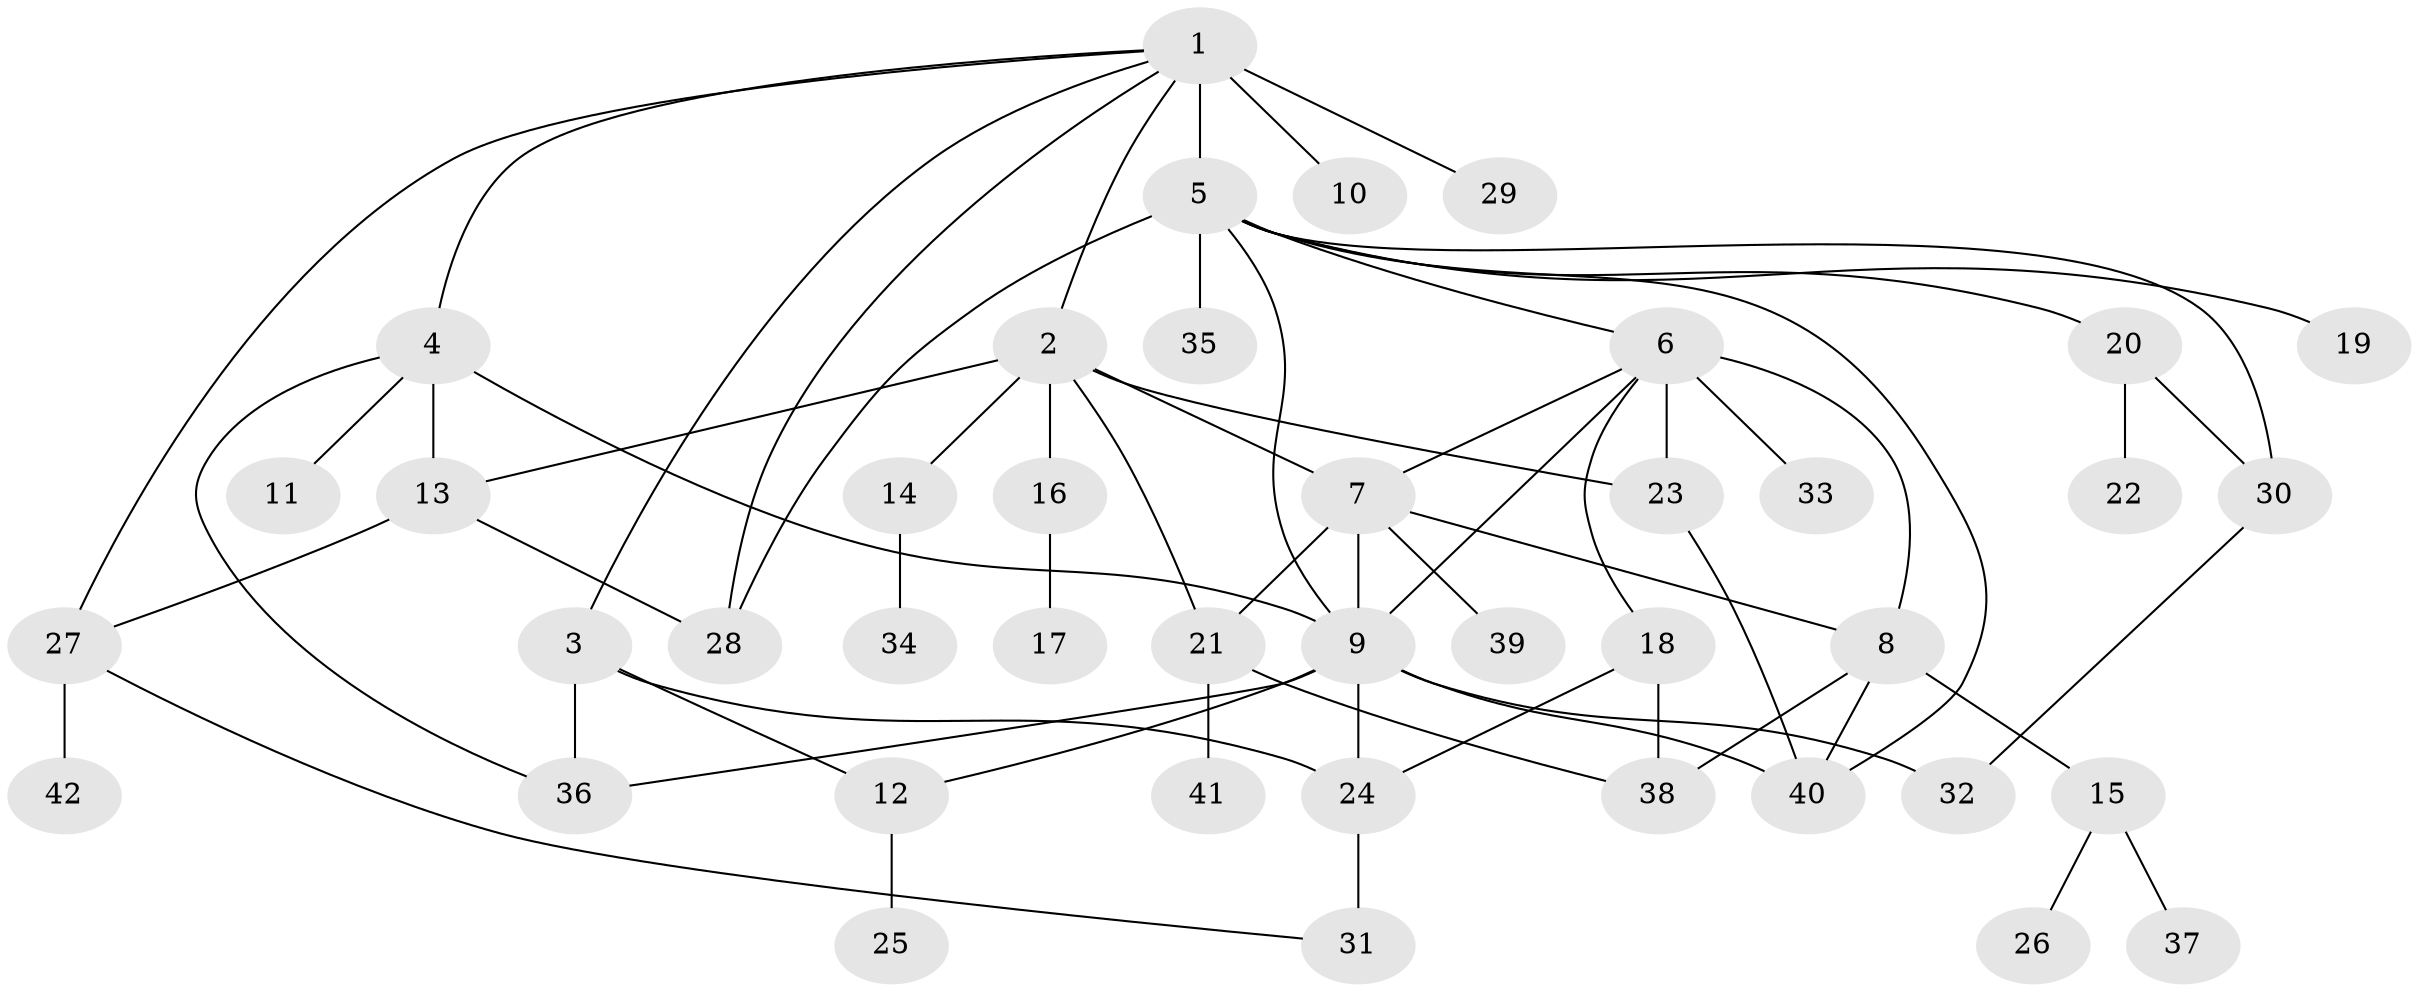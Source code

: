 // original degree distribution, {13: 0.007246376811594203, 16: 0.007246376811594203, 2: 0.2318840579710145, 7: 0.028985507246376812, 15: 0.007246376811594203, 10: 0.007246376811594203, 9: 0.007246376811594203, 21: 0.007246376811594203, 6: 0.021739130434782608, 4: 0.050724637681159424, 5: 0.021739130434782608, 3: 0.057971014492753624, 1: 0.5434782608695652}
// Generated by graph-tools (version 1.1) at 2025/50/03/04/25 22:50:22]
// undirected, 42 vertices, 65 edges
graph export_dot {
  node [color=gray90,style=filled];
  1;
  2;
  3;
  4;
  5;
  6;
  7;
  8;
  9;
  10;
  11;
  12;
  13;
  14;
  15;
  16;
  17;
  18;
  19;
  20;
  21;
  22;
  23;
  24;
  25;
  26;
  27;
  28;
  29;
  30;
  31;
  32;
  33;
  34;
  35;
  36;
  37;
  38;
  39;
  40;
  41;
  42;
  1 -- 2 [weight=1.0];
  1 -- 3 [weight=1.0];
  1 -- 4 [weight=1.0];
  1 -- 5 [weight=1.0];
  1 -- 10 [weight=1.0];
  1 -- 27 [weight=1.0];
  1 -- 28 [weight=1.0];
  1 -- 29 [weight=4.0];
  2 -- 7 [weight=3.0];
  2 -- 13 [weight=1.0];
  2 -- 14 [weight=1.0];
  2 -- 16 [weight=7.0];
  2 -- 21 [weight=1.0];
  2 -- 23 [weight=1.0];
  3 -- 12 [weight=1.0];
  3 -- 24 [weight=1.0];
  3 -- 36 [weight=1.0];
  4 -- 9 [weight=1.0];
  4 -- 11 [weight=1.0];
  4 -- 13 [weight=1.0];
  4 -- 36 [weight=1.0];
  5 -- 6 [weight=1.0];
  5 -- 9 [weight=1.0];
  5 -- 19 [weight=1.0];
  5 -- 20 [weight=1.0];
  5 -- 28 [weight=1.0];
  5 -- 30 [weight=1.0];
  5 -- 35 [weight=4.0];
  5 -- 40 [weight=1.0];
  6 -- 7 [weight=1.0];
  6 -- 8 [weight=1.0];
  6 -- 9 [weight=1.0];
  6 -- 18 [weight=1.0];
  6 -- 23 [weight=2.0];
  6 -- 33 [weight=3.0];
  7 -- 8 [weight=1.0];
  7 -- 9 [weight=9.0];
  7 -- 21 [weight=1.0];
  7 -- 39 [weight=1.0];
  8 -- 15 [weight=1.0];
  8 -- 38 [weight=4.0];
  8 -- 40 [weight=1.0];
  9 -- 12 [weight=1.0];
  9 -- 24 [weight=1.0];
  9 -- 32 [weight=1.0];
  9 -- 36 [weight=1.0];
  9 -- 40 [weight=3.0];
  12 -- 25 [weight=1.0];
  13 -- 27 [weight=1.0];
  13 -- 28 [weight=1.0];
  14 -- 34 [weight=1.0];
  15 -- 26 [weight=1.0];
  15 -- 37 [weight=1.0];
  16 -- 17 [weight=1.0];
  18 -- 24 [weight=1.0];
  18 -- 38 [weight=1.0];
  20 -- 22 [weight=1.0];
  20 -- 30 [weight=1.0];
  21 -- 38 [weight=1.0];
  21 -- 41 [weight=1.0];
  23 -- 40 [weight=1.0];
  24 -- 31 [weight=3.0];
  27 -- 31 [weight=1.0];
  27 -- 42 [weight=1.0];
  30 -- 32 [weight=1.0];
}
